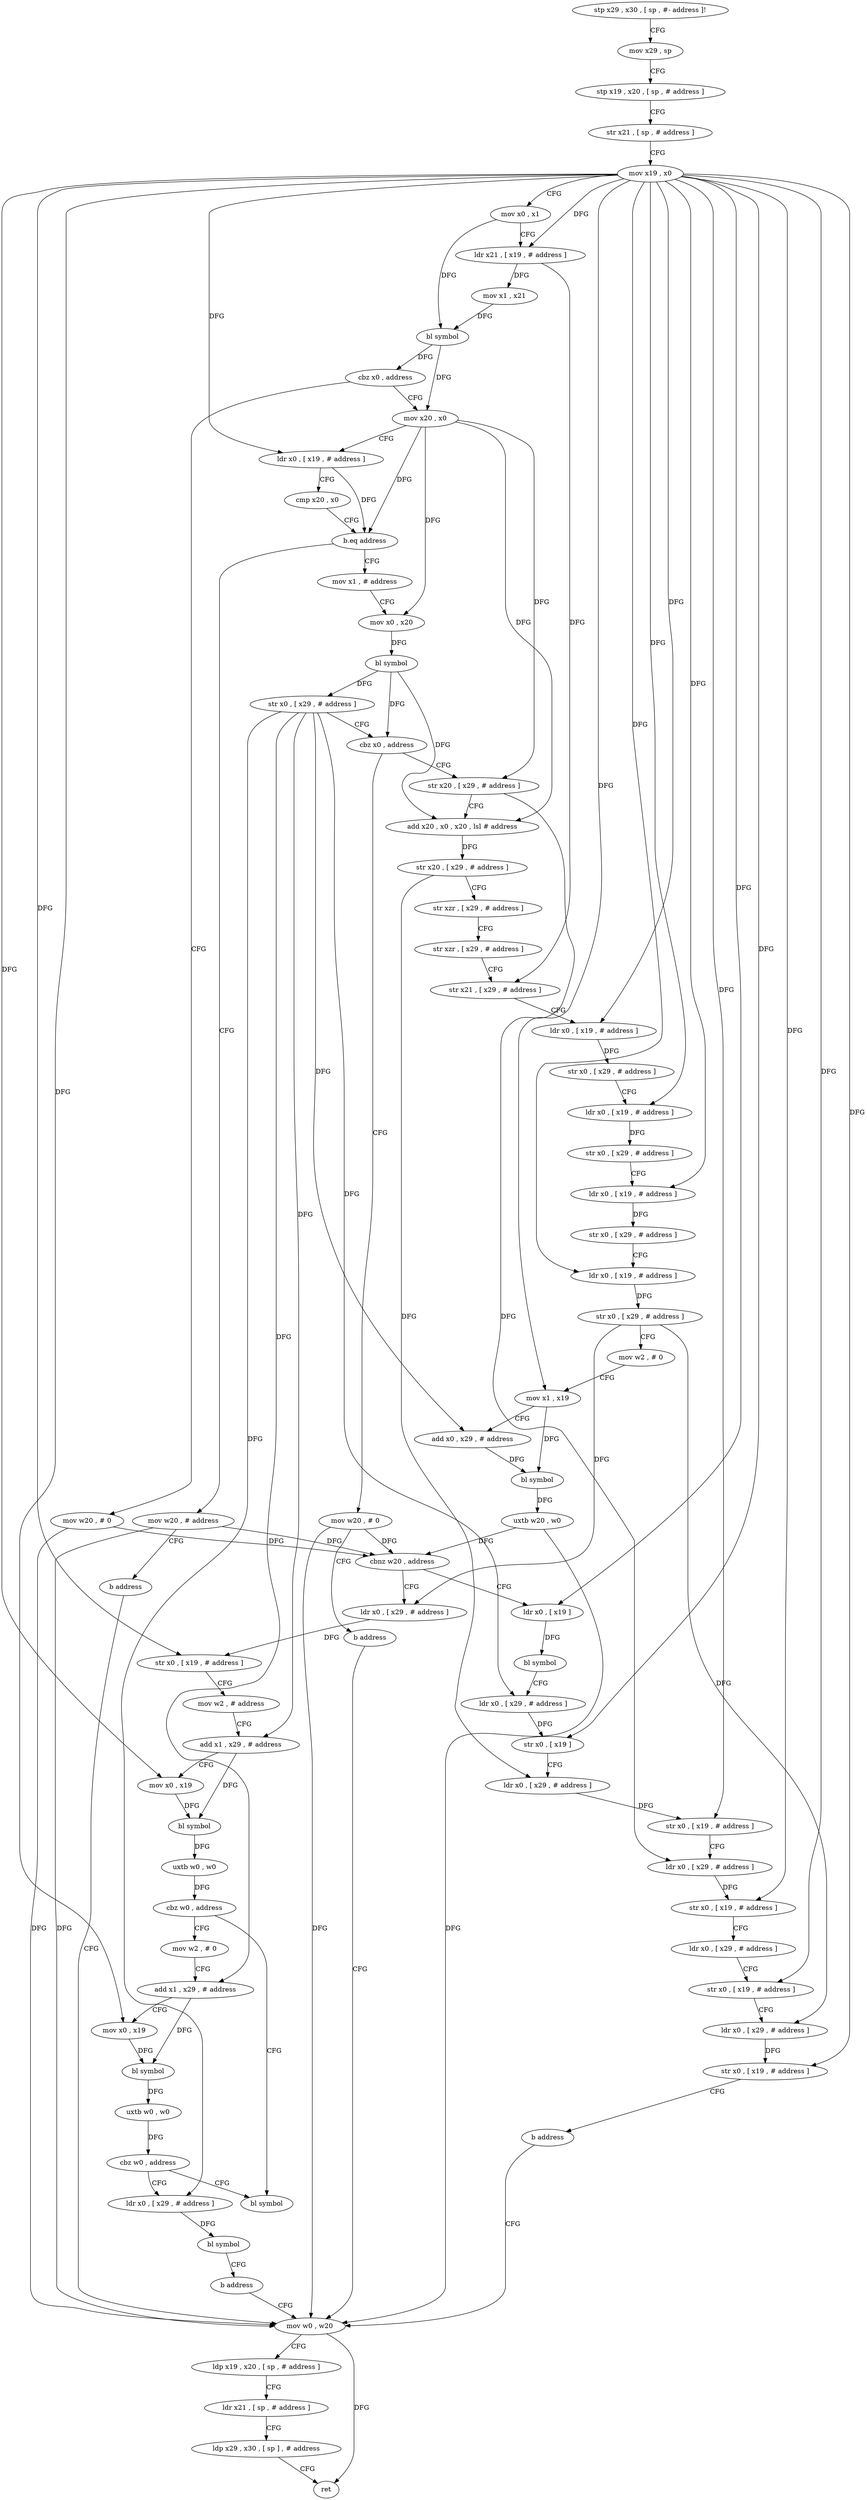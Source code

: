 digraph "func" {
"4283332" [label = "stp x29 , x30 , [ sp , #- address ]!" ]
"4283336" [label = "mov x29 , sp" ]
"4283340" [label = "stp x19 , x20 , [ sp , # address ]" ]
"4283344" [label = "str x21 , [ sp , # address ]" ]
"4283348" [label = "mov x19 , x0" ]
"4283352" [label = "mov x0 , x1" ]
"4283356" [label = "ldr x21 , [ x19 , # address ]" ]
"4283360" [label = "mov x1 , x21" ]
"4283364" [label = "bl symbol" ]
"4283368" [label = "cbz x0 , address" ]
"4283612" [label = "mov w20 , # 0" ]
"4283372" [label = "mov x20 , x0" ]
"4283616" [label = "mov w0 , w20" ]
"4283376" [label = "ldr x0 , [ x19 , # address ]" ]
"4283380" [label = "cmp x20 , x0" ]
"4283384" [label = "b.eq address" ]
"4283636" [label = "mov w20 , # address" ]
"4283388" [label = "mov x1 , # address" ]
"4283640" [label = "b address" ]
"4283392" [label = "mov x0 , x20" ]
"4283396" [label = "bl symbol" ]
"4283400" [label = "str x0 , [ x29 , # address ]" ]
"4283404" [label = "cbz x0 , address" ]
"4283644" [label = "mov w20 , # 0" ]
"4283408" [label = "str x20 , [ x29 , # address ]" ]
"4283620" [label = "ldp x19 , x20 , [ sp , # address ]" ]
"4283624" [label = "ldr x21 , [ sp , # address ]" ]
"4283628" [label = "ldp x29 , x30 , [ sp ] , # address" ]
"4283632" [label = "ret" ]
"4283648" [label = "b address" ]
"4283412" [label = "add x20 , x0 , x20 , lsl # address" ]
"4283416" [label = "str x20 , [ x29 , # address ]" ]
"4283420" [label = "str xzr , [ x29 , # address ]" ]
"4283424" [label = "str xzr , [ x29 , # address ]" ]
"4283428" [label = "str x21 , [ x29 , # address ]" ]
"4283432" [label = "ldr x0 , [ x19 , # address ]" ]
"4283436" [label = "str x0 , [ x29 , # address ]" ]
"4283440" [label = "ldr x0 , [ x19 , # address ]" ]
"4283444" [label = "str x0 , [ x29 , # address ]" ]
"4283448" [label = "ldr x0 , [ x19 , # address ]" ]
"4283452" [label = "str x0 , [ x29 , # address ]" ]
"4283456" [label = "ldr x0 , [ x19 , # address ]" ]
"4283460" [label = "str x0 , [ x29 , # address ]" ]
"4283464" [label = "mov w2 , # 0" ]
"4283468" [label = "mov x1 , x19" ]
"4283472" [label = "add x0 , x29 , # address" ]
"4283476" [label = "bl symbol" ]
"4283480" [label = "uxtb w20 , w0" ]
"4283484" [label = "cbnz w20 , address" ]
"4283556" [label = "ldr x0 , [ x19 ]" ]
"4283488" [label = "ldr x0 , [ x29 , # address ]" ]
"4283560" [label = "bl symbol" ]
"4283564" [label = "ldr x0 , [ x29 , # address ]" ]
"4283568" [label = "str x0 , [ x19 ]" ]
"4283572" [label = "ldr x0 , [ x29 , # address ]" ]
"4283576" [label = "str x0 , [ x19 , # address ]" ]
"4283580" [label = "ldr x0 , [ x29 , # address ]" ]
"4283584" [label = "str x0 , [ x19 , # address ]" ]
"4283588" [label = "ldr x0 , [ x29 , # address ]" ]
"4283592" [label = "str x0 , [ x19 , # address ]" ]
"4283596" [label = "ldr x0 , [ x29 , # address ]" ]
"4283600" [label = "str x0 , [ x19 , # address ]" ]
"4283604" [label = "b address" ]
"4283492" [label = "str x0 , [ x19 , # address ]" ]
"4283496" [label = "mov w2 , # address" ]
"4283500" [label = "add x1 , x29 , # address" ]
"4283504" [label = "mov x0 , x19" ]
"4283508" [label = "bl symbol" ]
"4283512" [label = "uxtb w0 , w0" ]
"4283516" [label = "cbz w0 , address" ]
"4283608" [label = "bl symbol" ]
"4283520" [label = "mov w2 , # 0" ]
"4283524" [label = "add x1 , x29 , # address" ]
"4283528" [label = "mov x0 , x19" ]
"4283532" [label = "bl symbol" ]
"4283536" [label = "uxtb w0 , w0" ]
"4283540" [label = "cbz w0 , address" ]
"4283544" [label = "ldr x0 , [ x29 , # address ]" ]
"4283548" [label = "bl symbol" ]
"4283552" [label = "b address" ]
"4283332" -> "4283336" [ label = "CFG" ]
"4283336" -> "4283340" [ label = "CFG" ]
"4283340" -> "4283344" [ label = "CFG" ]
"4283344" -> "4283348" [ label = "CFG" ]
"4283348" -> "4283352" [ label = "CFG" ]
"4283348" -> "4283356" [ label = "DFG" ]
"4283348" -> "4283376" [ label = "DFG" ]
"4283348" -> "4283432" [ label = "DFG" ]
"4283348" -> "4283440" [ label = "DFG" ]
"4283348" -> "4283448" [ label = "DFG" ]
"4283348" -> "4283456" [ label = "DFG" ]
"4283348" -> "4283468" [ label = "DFG" ]
"4283348" -> "4283556" [ label = "DFG" ]
"4283348" -> "4283568" [ label = "DFG" ]
"4283348" -> "4283576" [ label = "DFG" ]
"4283348" -> "4283584" [ label = "DFG" ]
"4283348" -> "4283592" [ label = "DFG" ]
"4283348" -> "4283600" [ label = "DFG" ]
"4283348" -> "4283492" [ label = "DFG" ]
"4283348" -> "4283504" [ label = "DFG" ]
"4283348" -> "4283528" [ label = "DFG" ]
"4283352" -> "4283356" [ label = "CFG" ]
"4283352" -> "4283364" [ label = "DFG" ]
"4283356" -> "4283360" [ label = "DFG" ]
"4283356" -> "4283428" [ label = "DFG" ]
"4283360" -> "4283364" [ label = "DFG" ]
"4283364" -> "4283368" [ label = "DFG" ]
"4283364" -> "4283372" [ label = "DFG" ]
"4283368" -> "4283612" [ label = "CFG" ]
"4283368" -> "4283372" [ label = "CFG" ]
"4283612" -> "4283616" [ label = "DFG" ]
"4283612" -> "4283484" [ label = "DFG" ]
"4283372" -> "4283376" [ label = "CFG" ]
"4283372" -> "4283384" [ label = "DFG" ]
"4283372" -> "4283392" [ label = "DFG" ]
"4283372" -> "4283408" [ label = "DFG" ]
"4283372" -> "4283412" [ label = "DFG" ]
"4283616" -> "4283620" [ label = "CFG" ]
"4283616" -> "4283632" [ label = "DFG" ]
"4283376" -> "4283380" [ label = "CFG" ]
"4283376" -> "4283384" [ label = "DFG" ]
"4283380" -> "4283384" [ label = "CFG" ]
"4283384" -> "4283636" [ label = "CFG" ]
"4283384" -> "4283388" [ label = "CFG" ]
"4283636" -> "4283640" [ label = "CFG" ]
"4283636" -> "4283616" [ label = "DFG" ]
"4283636" -> "4283484" [ label = "DFG" ]
"4283388" -> "4283392" [ label = "CFG" ]
"4283640" -> "4283616" [ label = "CFG" ]
"4283392" -> "4283396" [ label = "DFG" ]
"4283396" -> "4283400" [ label = "DFG" ]
"4283396" -> "4283404" [ label = "DFG" ]
"4283396" -> "4283412" [ label = "DFG" ]
"4283400" -> "4283404" [ label = "CFG" ]
"4283400" -> "4283564" [ label = "DFG" ]
"4283400" -> "4283544" [ label = "DFG" ]
"4283400" -> "4283472" [ label = "DFG" ]
"4283400" -> "4283500" [ label = "DFG" ]
"4283400" -> "4283524" [ label = "DFG" ]
"4283404" -> "4283644" [ label = "CFG" ]
"4283404" -> "4283408" [ label = "CFG" ]
"4283644" -> "4283648" [ label = "CFG" ]
"4283644" -> "4283616" [ label = "DFG" ]
"4283644" -> "4283484" [ label = "DFG" ]
"4283408" -> "4283412" [ label = "CFG" ]
"4283408" -> "4283580" [ label = "DFG" ]
"4283620" -> "4283624" [ label = "CFG" ]
"4283624" -> "4283628" [ label = "CFG" ]
"4283628" -> "4283632" [ label = "CFG" ]
"4283648" -> "4283616" [ label = "CFG" ]
"4283412" -> "4283416" [ label = "DFG" ]
"4283416" -> "4283420" [ label = "CFG" ]
"4283416" -> "4283572" [ label = "DFG" ]
"4283420" -> "4283424" [ label = "CFG" ]
"4283424" -> "4283428" [ label = "CFG" ]
"4283428" -> "4283432" [ label = "CFG" ]
"4283432" -> "4283436" [ label = "DFG" ]
"4283436" -> "4283440" [ label = "CFG" ]
"4283440" -> "4283444" [ label = "DFG" ]
"4283444" -> "4283448" [ label = "CFG" ]
"4283448" -> "4283452" [ label = "DFG" ]
"4283452" -> "4283456" [ label = "CFG" ]
"4283456" -> "4283460" [ label = "DFG" ]
"4283460" -> "4283464" [ label = "CFG" ]
"4283460" -> "4283596" [ label = "DFG" ]
"4283460" -> "4283488" [ label = "DFG" ]
"4283464" -> "4283468" [ label = "CFG" ]
"4283468" -> "4283472" [ label = "CFG" ]
"4283468" -> "4283476" [ label = "DFG" ]
"4283472" -> "4283476" [ label = "DFG" ]
"4283476" -> "4283480" [ label = "DFG" ]
"4283480" -> "4283484" [ label = "DFG" ]
"4283480" -> "4283616" [ label = "DFG" ]
"4283484" -> "4283556" [ label = "CFG" ]
"4283484" -> "4283488" [ label = "CFG" ]
"4283556" -> "4283560" [ label = "DFG" ]
"4283488" -> "4283492" [ label = "DFG" ]
"4283560" -> "4283564" [ label = "CFG" ]
"4283564" -> "4283568" [ label = "DFG" ]
"4283568" -> "4283572" [ label = "CFG" ]
"4283572" -> "4283576" [ label = "DFG" ]
"4283576" -> "4283580" [ label = "CFG" ]
"4283580" -> "4283584" [ label = "DFG" ]
"4283584" -> "4283588" [ label = "CFG" ]
"4283588" -> "4283592" [ label = "CFG" ]
"4283592" -> "4283596" [ label = "CFG" ]
"4283596" -> "4283600" [ label = "DFG" ]
"4283600" -> "4283604" [ label = "CFG" ]
"4283604" -> "4283616" [ label = "CFG" ]
"4283492" -> "4283496" [ label = "CFG" ]
"4283496" -> "4283500" [ label = "CFG" ]
"4283500" -> "4283504" [ label = "CFG" ]
"4283500" -> "4283508" [ label = "DFG" ]
"4283504" -> "4283508" [ label = "DFG" ]
"4283508" -> "4283512" [ label = "DFG" ]
"4283512" -> "4283516" [ label = "DFG" ]
"4283516" -> "4283608" [ label = "CFG" ]
"4283516" -> "4283520" [ label = "CFG" ]
"4283520" -> "4283524" [ label = "CFG" ]
"4283524" -> "4283528" [ label = "CFG" ]
"4283524" -> "4283532" [ label = "DFG" ]
"4283528" -> "4283532" [ label = "DFG" ]
"4283532" -> "4283536" [ label = "DFG" ]
"4283536" -> "4283540" [ label = "DFG" ]
"4283540" -> "4283608" [ label = "CFG" ]
"4283540" -> "4283544" [ label = "CFG" ]
"4283544" -> "4283548" [ label = "DFG" ]
"4283548" -> "4283552" [ label = "CFG" ]
"4283552" -> "4283616" [ label = "CFG" ]
}
